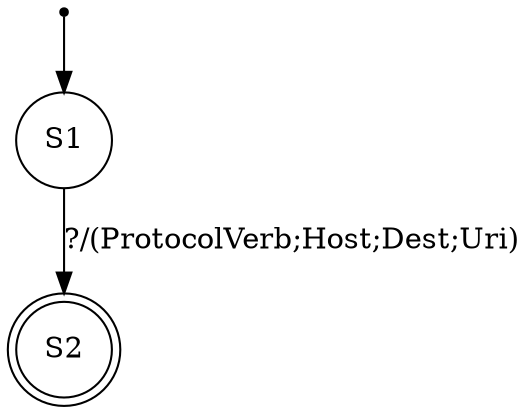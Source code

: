 digraph LTS {
S00[shape=point]
S1[label=S1,shape=circle];
S2[label=S2,shape=doublecircle];
S00 -> S1
S1 -> S2[label ="?/(ProtocolVerb;Host;Dest;Uri)"];
}
